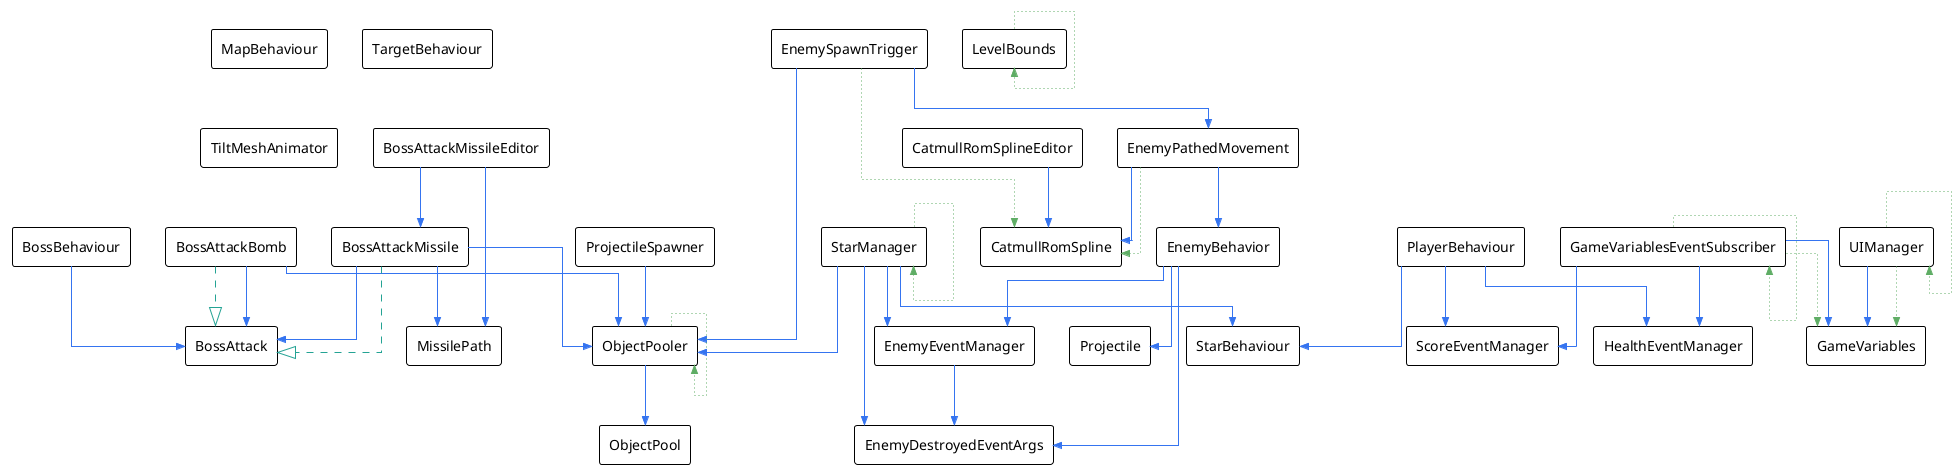 @startuml

!theme plain
top to bottom direction
skinparam linetype ortho

rectangle BossAttack
rectangle BossAttackBomb
rectangle BossAttackMissile
rectangle BossAttackMissileEditor
rectangle BossBehaviour
rectangle CatmullRomSpline
rectangle CatmullRomSplineEditor
rectangle EnemyBehavior
rectangle EnemyDestroyedEventArgs
rectangle EnemyEventManager
rectangle EnemyPathedMovement
rectangle EnemySpawnTrigger
rectangle GameVariables
rectangle GameVariablesEventSubscriber
rectangle HealthEventManager
rectangle LevelBounds
rectangle MapBehaviour
rectangle MissilePath
rectangle ObjectPool
rectangle ObjectPooler
rectangle PlayerBehaviour
rectangle Projectile
rectangle ProjectileSpawner
rectangle ScoreEventManager
rectangle StarBehaviour
rectangle StarManager
rectangle TargetBehaviour
rectangle TiltMeshAnimator
rectangle UIManager

BossAttackBomb                -[#24a394,dashed]-^  BossAttack                   
BossAttackBomb                -[#3574f0,plain]->>  BossAttack                   
BossAttackBomb                -[#3574f0,plain]->>  ObjectPooler                 
BossAttackMissile             -[#3574f0,plain]->>  BossAttack                   
BossAttackMissile             -[#24a394,dashed]-^  BossAttack                   
BossAttackMissile             -[#3574f0,plain]->>  MissilePath                  
BossAttackMissile             -[#3574f0,plain]->>  ObjectPooler                 
BossAttackMissileEditor       -[#3574f0,plain]->>  BossAttackMissile            
BossAttackMissileEditor       -[#3574f0,plain]->>  MissilePath                  
BossBehaviour                 -[#3574f0,plain]->>  BossAttack                   
CatmullRomSplineEditor        -[#3574f0,plain]->>  CatmullRomSpline             
EnemyBehavior                 -[#3574f0,plain]->>  EnemyDestroyedEventArgs      
EnemyBehavior                 -[#3574f0,plain]->>  EnemyEventManager            
EnemyBehavior                 -[#3574f0,plain]->>  Projectile                   
EnemyEventManager             -[#3574f0,plain]->>  EnemyDestroyedEventArgs      
EnemyPathedMovement           -[#3574f0,plain]->>  CatmullRomSpline             
EnemyPathedMovement           -[#5fad65,dotted]->>  CatmullRomSpline             
EnemyPathedMovement           -[#3574f0,plain]->>  EnemyBehavior                
EnemySpawnTrigger             -[#5fad65,dotted]->>  CatmullRomSpline             
EnemySpawnTrigger             -[#3574f0,plain]->>  EnemyPathedMovement          
EnemySpawnTrigger             -[#3574f0,plain]->>  ObjectPooler                 
GameVariablesEventSubscriber  -[#3574f0,plain]->>  GameVariables                
GameVariablesEventSubscriber  -[#5fad65,dotted]->>  GameVariables                
GameVariablesEventSubscriber  -[#5fad65,dotted]->>  GameVariablesEventSubscriber 
GameVariablesEventSubscriber  -[#3574f0,plain]->>  HealthEventManager           
GameVariablesEventSubscriber  -[#3574f0,plain]->>  ScoreEventManager            
LevelBounds                   -[#5fad65,dotted]->>  LevelBounds                  
ObjectPooler                  -[#3574f0,plain]->>  ObjectPool                   
ObjectPooler                  -[#5fad65,dotted]->>  ObjectPooler                 
PlayerBehaviour               -[#3574f0,plain]->>  HealthEventManager           
PlayerBehaviour               -[#3574f0,plain]->>  ScoreEventManager            
PlayerBehaviour               -[#3574f0,plain]->>  StarBehaviour                
ProjectileSpawner             -[#3574f0,plain]->>  ObjectPooler                 
StarManager                   -[#3574f0,plain]->>  EnemyDestroyedEventArgs      
StarManager                   -[#3574f0,plain]->>  EnemyEventManager            
StarManager                   -[#3574f0,plain]->>  ObjectPooler                 
StarManager                   -[#3574f0,plain]->>  StarBehaviour                
StarManager                   -[#5fad65,dotted]->>  StarManager                  
UIManager                     -[#3574f0,plain]->>  GameVariables                
UIManager                     -[#5fad65,dotted]->>  GameVariables                
UIManager                     -[#5fad65,dotted]->>  UIManager                    
@enduml
